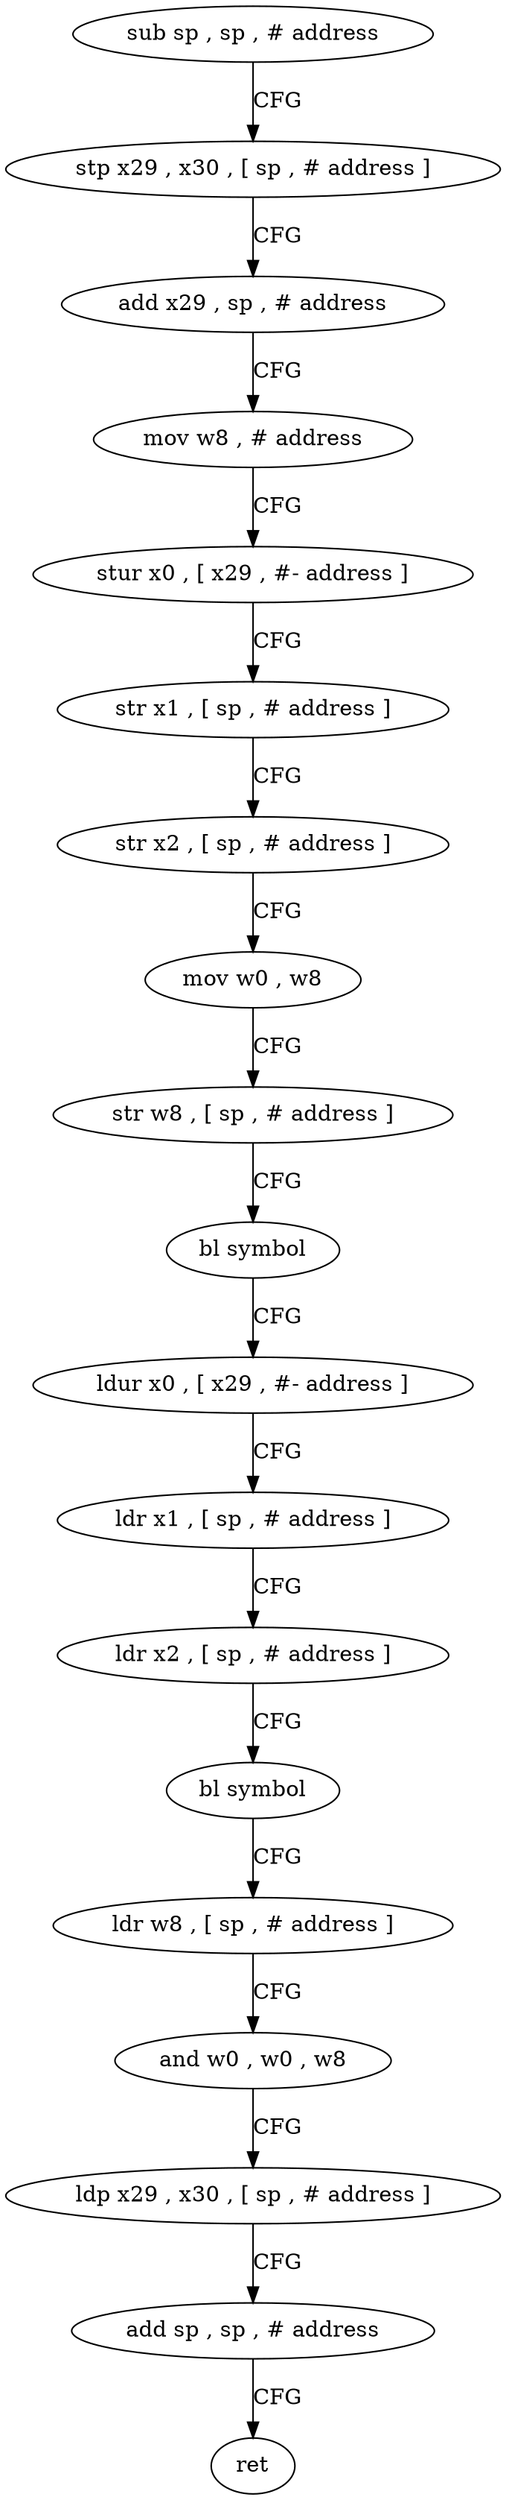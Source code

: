 digraph "func" {
"4274080" [label = "sub sp , sp , # address" ]
"4274084" [label = "stp x29 , x30 , [ sp , # address ]" ]
"4274088" [label = "add x29 , sp , # address" ]
"4274092" [label = "mov w8 , # address" ]
"4274096" [label = "stur x0 , [ x29 , #- address ]" ]
"4274100" [label = "str x1 , [ sp , # address ]" ]
"4274104" [label = "str x2 , [ sp , # address ]" ]
"4274108" [label = "mov w0 , w8" ]
"4274112" [label = "str w8 , [ sp , # address ]" ]
"4274116" [label = "bl symbol" ]
"4274120" [label = "ldur x0 , [ x29 , #- address ]" ]
"4274124" [label = "ldr x1 , [ sp , # address ]" ]
"4274128" [label = "ldr x2 , [ sp , # address ]" ]
"4274132" [label = "bl symbol" ]
"4274136" [label = "ldr w8 , [ sp , # address ]" ]
"4274140" [label = "and w0 , w0 , w8" ]
"4274144" [label = "ldp x29 , x30 , [ sp , # address ]" ]
"4274148" [label = "add sp , sp , # address" ]
"4274152" [label = "ret" ]
"4274080" -> "4274084" [ label = "CFG" ]
"4274084" -> "4274088" [ label = "CFG" ]
"4274088" -> "4274092" [ label = "CFG" ]
"4274092" -> "4274096" [ label = "CFG" ]
"4274096" -> "4274100" [ label = "CFG" ]
"4274100" -> "4274104" [ label = "CFG" ]
"4274104" -> "4274108" [ label = "CFG" ]
"4274108" -> "4274112" [ label = "CFG" ]
"4274112" -> "4274116" [ label = "CFG" ]
"4274116" -> "4274120" [ label = "CFG" ]
"4274120" -> "4274124" [ label = "CFG" ]
"4274124" -> "4274128" [ label = "CFG" ]
"4274128" -> "4274132" [ label = "CFG" ]
"4274132" -> "4274136" [ label = "CFG" ]
"4274136" -> "4274140" [ label = "CFG" ]
"4274140" -> "4274144" [ label = "CFG" ]
"4274144" -> "4274148" [ label = "CFG" ]
"4274148" -> "4274152" [ label = "CFG" ]
}
